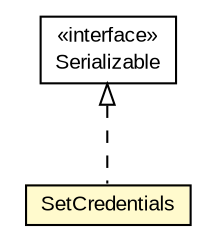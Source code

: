#!/usr/local/bin/dot
#
# Class diagram 
# Generated by UMLGraph version R5_6-24-gf6e263 (http://www.umlgraph.org/)
#

digraph G {
	edge [fontname="arial",fontsize=10,labelfontname="arial",labelfontsize=10];
	node [fontname="arial",fontsize=10,shape=plaintext];
	nodesep=0.25;
	ranksep=0.5;
	// org.miloss.fgsms.services.interfaces.policyconfiguration.SetCredentials
	c1029547 [label=<<table title="org.miloss.fgsms.services.interfaces.policyconfiguration.SetCredentials" border="0" cellborder="1" cellspacing="0" cellpadding="2" port="p" bgcolor="lemonChiffon" href="./SetCredentials.html">
		<tr><td><table border="0" cellspacing="0" cellpadding="1">
<tr><td align="center" balign="center"> SetCredentials </td></tr>
		</table></td></tr>
		</table>>, URL="./SetCredentials.html", fontname="arial", fontcolor="black", fontsize=10.0];
	//org.miloss.fgsms.services.interfaces.policyconfiguration.SetCredentials implements java.io.Serializable
	c1030221:p -> c1029547:p [dir=back,arrowtail=empty,style=dashed];
	// java.io.Serializable
	c1030221 [label=<<table title="java.io.Serializable" border="0" cellborder="1" cellspacing="0" cellpadding="2" port="p" href="http://java.sun.com/j2se/1.4.2/docs/api/java/io/Serializable.html">
		<tr><td><table border="0" cellspacing="0" cellpadding="1">
<tr><td align="center" balign="center"> &#171;interface&#187; </td></tr>
<tr><td align="center" balign="center"> Serializable </td></tr>
		</table></td></tr>
		</table>>, URL="http://java.sun.com/j2se/1.4.2/docs/api/java/io/Serializable.html", fontname="arial", fontcolor="black", fontsize=10.0];
}

